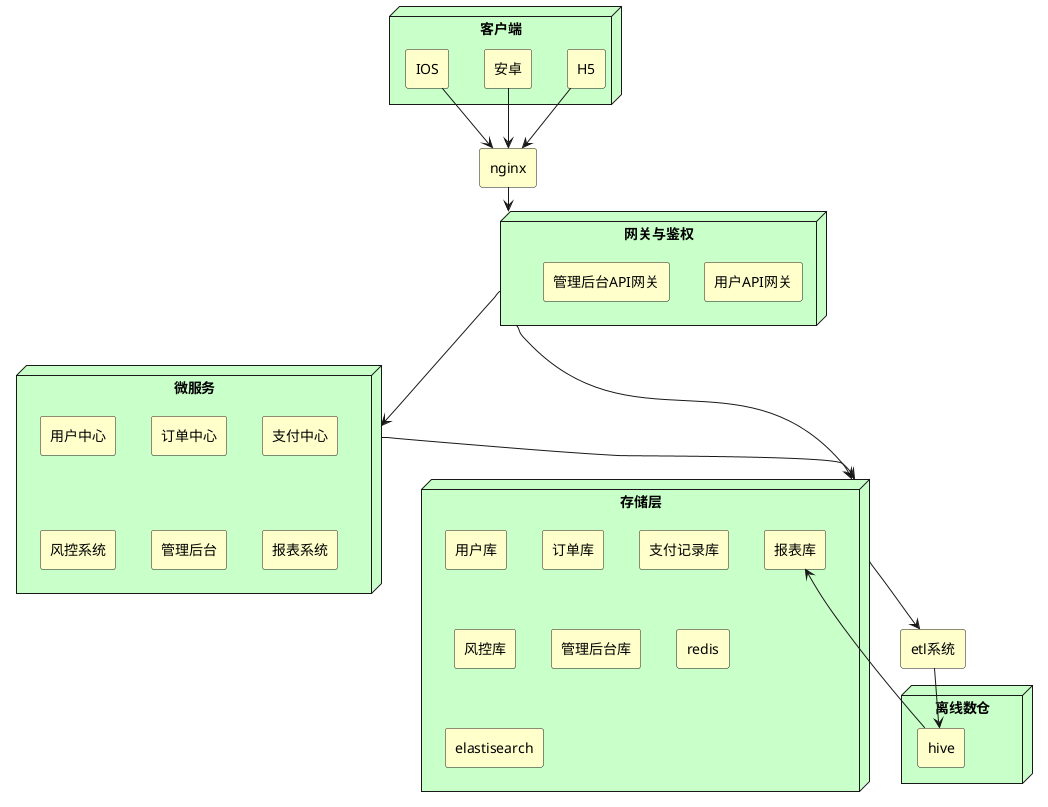 @startuml

sprite $bProcess jar:archimate/business-process
sprite $aService jar:archimate/application-service
sprite $aComponent jar:archimate/application-component
sprite $bEvent jar:archimate/business-event

node  "客户端" #TECHNOLOGY{
archimate #Business "H5"  as H5
archimate #Business "安卓"  as 安卓
archimate #Business "IOS"  as IOS
}

archimate #Business "nginx"  as nginx

node  "网关与鉴权" #TECHNOLOGY{
archimate #Business "用户API网关"  as 用户API网关
archimate #Business "管理后台API网关"  as 管理后台API网关
}
node  "微服务" #TECHNOLOGY{
archimate #Business "用户中心"  as 用户中心
archimate #Business "订单中心"  as 订单中心
archimate #Business "支付中心"  as 支付中心
archimate #Business "风控系统"  as 风控系统
archimate #Business "管理后台"  as 管理后台
archimate #Business "报表系统"  as 报表系统
}

node  "存储层" #TECHNOLOGY{
archimate #Business "用户库"  as 用户库
archimate #Business "订单库"  as 订单库
archimate #Business "支付记录库"  as 支付库
archimate #Business "风控库"  as 风控库
archimate #Business "管理后台库"  as 管理后台库
archimate #Business "报表库"  as 报表库
archimate #Business "redis"  as redis
archimate #Business "elastisearch"  as elastisearch
}

node  "离线数仓" #TECHNOLOGY{
archimate #Business "hive"  as hive
}

archimate #Business "etl系统"  as etl系统

H5 -down-> nginx
安卓 -down-> nginx
IOS -down-> nginx
nginx -down-> 网关与鉴权

网关与鉴权 -down-> 微服务
网关与鉴权 -down-> 存储层


微服务 -down-> 存储层

存储层 -down-> etl系统
etl系统 -down-> hive
hive --> 报表库
@enduml

